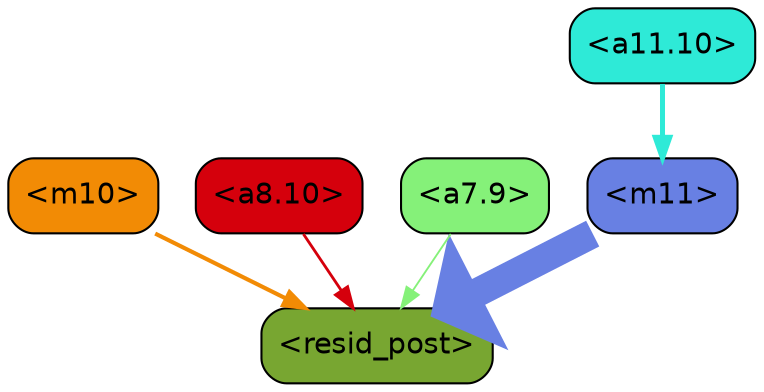 strict digraph "" {
	graph [bgcolor=transparent,
		layout=dot,
		overlap=false,
		splines=true
	];
	"<m11>"	[color=black,
		fillcolor="#6880e3",
		fontname=Helvetica,
		shape=box,
		style="filled, rounded"];
	"<resid_post>"	[color=black,
		fillcolor="#78a631",
		fontname=Helvetica,
		shape=box,
		style="filled, rounded"];
	"<m11>" -> "<resid_post>"	[color="#6880e3",
		penwidth=13.867853164672852];
	"<m10>"	[color=black,
		fillcolor="#f28b05",
		fontname=Helvetica,
		shape=box,
		style="filled, rounded"];
	"<m10>" -> "<resid_post>"	[color="#f28b05",
		penwidth=1.9821686744689941];
	"<a8.10>"	[color=black,
		fillcolor="#d5000c",
		fontname=Helvetica,
		shape=box,
		style="filled, rounded"];
	"<a8.10>" -> "<resid_post>"	[color="#d5000c",
		penwidth=1.3564326763153076];
	"<a7.9>"	[color=black,
		fillcolor="#85f179",
		fontname=Helvetica,
		shape=box,
		style="filled, rounded"];
	"<a7.9>" -> "<resid_post>"	[color="#85f179",
		penwidth=0.8956844806671143];
	"<a11.10>"	[color=black,
		fillcolor="#2eead7",
		fontname=Helvetica,
		shape=box,
		style="filled, rounded"];
	"<a11.10>" -> "<m11>"	[color="#2eead7",
		penwidth=2.4033637940883636];
}
